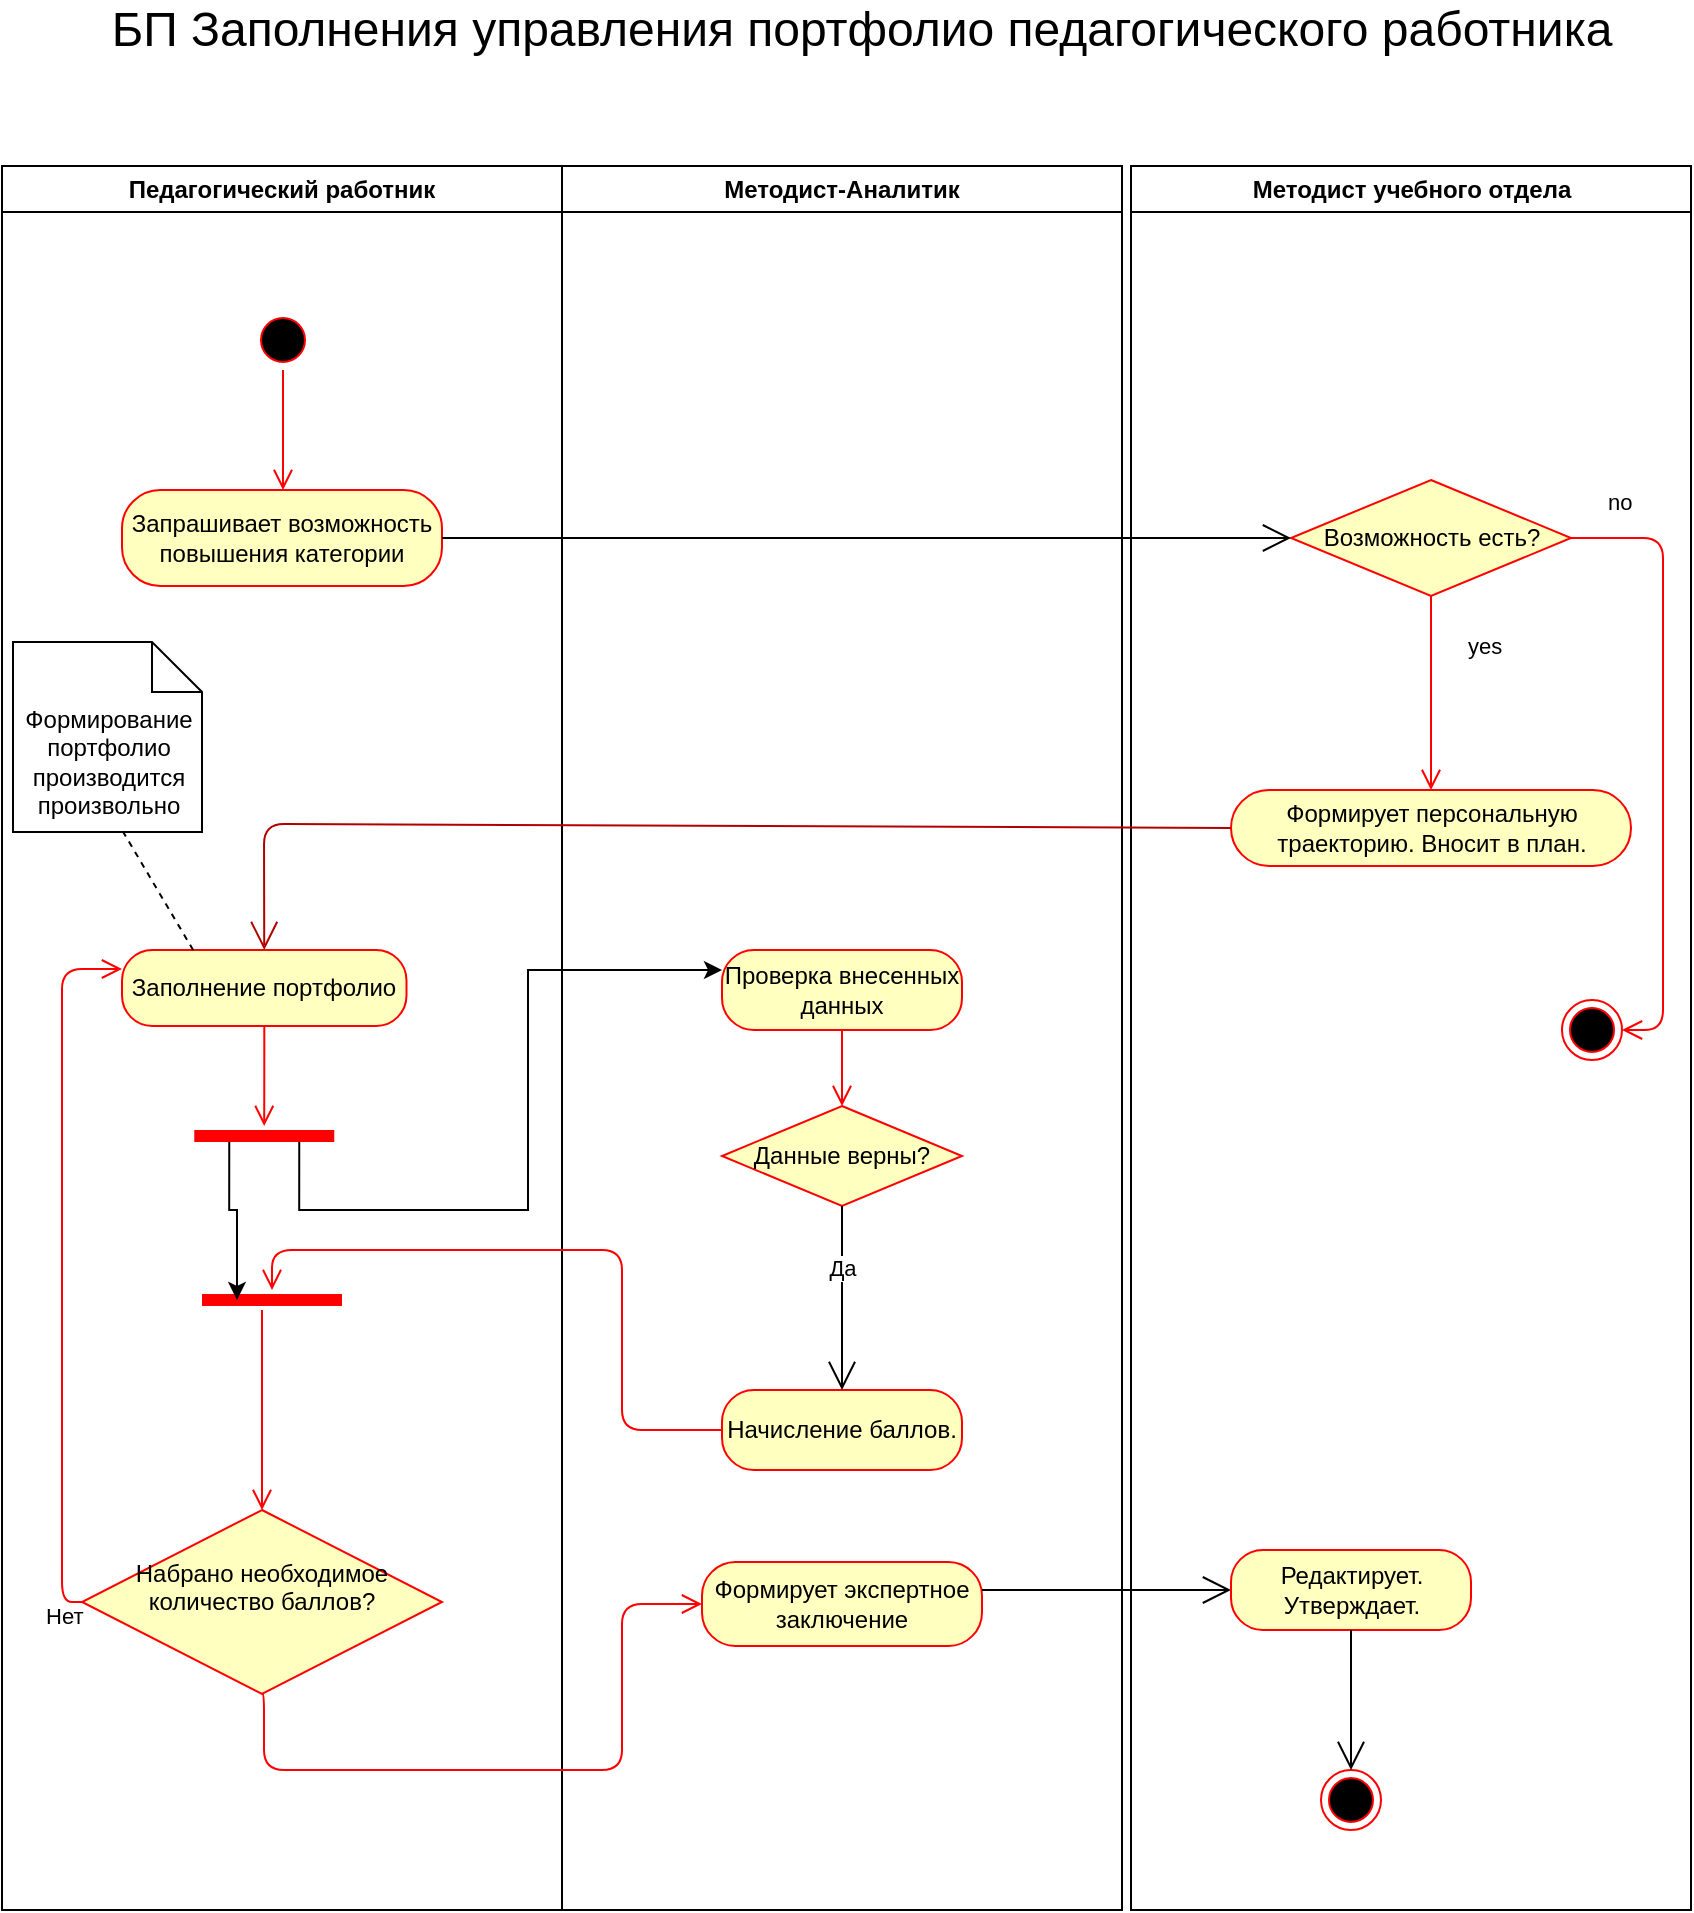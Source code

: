 <mxfile version="14.5.4" type="github">
  <diagram name="Page-1" id="e7e014a7-5840-1c2e-5031-d8a46d1fe8dd">
    <mxGraphModel dx="1422" dy="763" grid="1" gridSize="10" guides="1" tooltips="1" connect="1" arrows="1" fold="1" page="1" pageScale="1" pageWidth="1169" pageHeight="826" background="#ffffff" math="0" shadow="0">
      <root>
        <mxCell id="0" />
        <mxCell id="1" parent="0" />
        <mxCell id="2" value="Педагогический работник" style="swimlane;whiteSpace=wrap" parent="1" vertex="1">
          <mxGeometry x="160" y="128" width="280" height="872" as="geometry" />
        </mxCell>
        <mxCell id="MTfeiU3DSVLbZnVPrrDz-46" value="" style="ellipse;html=1;shape=startState;fillColor=#000000;strokeColor=#ff0000;" vertex="1" parent="2">
          <mxGeometry x="125.5" y="72" width="30" height="30" as="geometry" />
        </mxCell>
        <mxCell id="MTfeiU3DSVLbZnVPrrDz-47" value="" style="edgeStyle=orthogonalEdgeStyle;html=1;verticalAlign=bottom;endArrow=open;endSize=8;strokeColor=#ff0000;" edge="1" source="MTfeiU3DSVLbZnVPrrDz-46" parent="2">
          <mxGeometry relative="1" as="geometry">
            <mxPoint x="140.5" y="162" as="targetPoint" />
          </mxGeometry>
        </mxCell>
        <mxCell id="MTfeiU3DSVLbZnVPrrDz-52" value="Запрашивает возможность повышения категории" style="rounded=1;whiteSpace=wrap;html=1;arcSize=40;fontColor=#000000;fillColor=#ffffc0;strokeColor=#ff0000;" vertex="1" parent="2">
          <mxGeometry x="60" y="162" width="160" height="48" as="geometry" />
        </mxCell>
        <mxCell id="MTfeiU3DSVLbZnVPrrDz-82" value="Заполнение портфолио" style="rounded=1;whiteSpace=wrap;html=1;arcSize=40;fontColor=#000000;fillColor=#ffffc0;strokeColor=#ff0000;" vertex="1" parent="2">
          <mxGeometry x="60" y="392" width="142.25" height="38" as="geometry" />
        </mxCell>
        <mxCell id="MTfeiU3DSVLbZnVPrrDz-86" value="Формирование портфолио производится произвольно" style="shape=note2;boundedLbl=1;whiteSpace=wrap;html=1;size=25;verticalAlign=top;align=center;" vertex="1" parent="2">
          <mxGeometry x="5.5" y="238" width="94.5" height="95" as="geometry" />
        </mxCell>
        <mxCell id="MTfeiU3DSVLbZnVPrrDz-87" value="" style="endArrow=none;dashed=1;html=1;exitX=0.25;exitY=0;exitDx=0;exitDy=0;" edge="1" parent="2" source="MTfeiU3DSVLbZnVPrrDz-82">
          <mxGeometry width="50" height="50" relative="1" as="geometry">
            <mxPoint x="10" y="382" as="sourcePoint" />
            <mxPoint x="60" y="332" as="targetPoint" />
          </mxGeometry>
        </mxCell>
        <mxCell id="MTfeiU3DSVLbZnVPrrDz-104" value="&lt;div&gt;Набрано необходимое количество баллов?&lt;/div&gt;&lt;div&gt;&lt;br&gt;&lt;/div&gt;" style="rhombus;whiteSpace=wrap;html=1;fillColor=#ffffc0;strokeColor=#ff0000;" vertex="1" parent="2">
          <mxGeometry x="40" y="672" width="180" height="92" as="geometry" />
        </mxCell>
        <mxCell id="MTfeiU3DSVLbZnVPrrDz-105" value="Нет" style="edgeStyle=orthogonalEdgeStyle;html=1;align=left;verticalAlign=bottom;endArrow=open;endSize=8;strokeColor=#ff0000;exitX=0;exitY=0.5;exitDx=0;exitDy=0;entryX=0;entryY=0.25;entryDx=0;entryDy=0;" edge="1" source="MTfeiU3DSVLbZnVPrrDz-104" parent="2" target="MTfeiU3DSVLbZnVPrrDz-82">
          <mxGeometry x="-0.929" y="21" relative="1" as="geometry">
            <mxPoint x="270" y="602" as="targetPoint" />
            <mxPoint x="11" y="18" as="offset" />
          </mxGeometry>
        </mxCell>
        <mxCell id="MTfeiU3DSVLbZnVPrrDz-108" value="" style="shape=line;html=1;strokeWidth=6;strokeColor=#ff0000;" vertex="1" parent="2">
          <mxGeometry x="100" y="562" width="70" height="10" as="geometry" />
        </mxCell>
        <mxCell id="MTfeiU3DSVLbZnVPrrDz-109" value="" style="edgeStyle=orthogonalEdgeStyle;html=1;verticalAlign=bottom;endArrow=open;endSize=8;strokeColor=#ff0000;entryX=0.5;entryY=0;entryDx=0;entryDy=0;" edge="1" source="MTfeiU3DSVLbZnVPrrDz-108" parent="2" target="MTfeiU3DSVLbZnVPrrDz-104">
          <mxGeometry relative="1" as="geometry">
            <mxPoint x="140" y="642" as="targetPoint" />
            <Array as="points">
              <mxPoint x="130" y="602" />
              <mxPoint x="130" y="602" />
            </Array>
          </mxGeometry>
        </mxCell>
        <mxCell id="3" value="Методист-Аналитик" style="swimlane;whiteSpace=wrap" parent="1" vertex="1">
          <mxGeometry x="440" y="128" width="280" height="872" as="geometry" />
        </mxCell>
        <mxCell id="MTfeiU3DSVLbZnVPrrDz-90" value="Начисление баллов." style="rounded=1;whiteSpace=wrap;html=1;arcSize=40;fontColor=#000000;fillColor=#ffffc0;strokeColor=#ff0000;" vertex="1" parent="3">
          <mxGeometry x="80" y="612" width="120" height="40" as="geometry" />
        </mxCell>
        <mxCell id="MTfeiU3DSVLbZnVPrrDz-98" value="Проверка внесенных данных" style="rounded=1;whiteSpace=wrap;html=1;arcSize=40;fontColor=#000000;fillColor=#ffffc0;strokeColor=#ff0000;" vertex="1" parent="3">
          <mxGeometry x="80" y="392" width="120" height="40" as="geometry" />
        </mxCell>
        <mxCell id="MTfeiU3DSVLbZnVPrrDz-101" value="Данные верны?" style="rhombus;whiteSpace=wrap;html=1;fillColor=#ffffc0;strokeColor=#ff0000;" vertex="1" parent="3">
          <mxGeometry x="80" y="470" width="120" height="50" as="geometry" />
        </mxCell>
        <mxCell id="MTfeiU3DSVLbZnVPrrDz-99" value="" style="edgeStyle=orthogonalEdgeStyle;html=1;verticalAlign=bottom;endArrow=open;endSize=8;strokeColor=#ff0000;" edge="1" source="MTfeiU3DSVLbZnVPrrDz-98" parent="3" target="MTfeiU3DSVLbZnVPrrDz-101">
          <mxGeometry relative="1" as="geometry">
            <mxPoint x="140" y="472" as="targetPoint" />
          </mxGeometry>
        </mxCell>
        <mxCell id="MTfeiU3DSVLbZnVPrrDz-102" value="" style="endArrow=open;endFill=1;endSize=12;html=1;entryX=0.5;entryY=0;entryDx=0;entryDy=0;exitX=0.5;exitY=1;exitDx=0;exitDy=0;" edge="1" parent="3" source="MTfeiU3DSVLbZnVPrrDz-101" target="MTfeiU3DSVLbZnVPrrDz-90">
          <mxGeometry width="160" relative="1" as="geometry">
            <mxPoint x="10" y="382" as="sourcePoint" />
            <mxPoint x="170" y="382" as="targetPoint" />
          </mxGeometry>
        </mxCell>
        <mxCell id="MTfeiU3DSVLbZnVPrrDz-103" value="&lt;div&gt;Да&lt;/div&gt;" style="edgeLabel;html=1;align=center;verticalAlign=middle;resizable=0;points=[];" vertex="1" connectable="0" parent="MTfeiU3DSVLbZnVPrrDz-102">
          <mxGeometry x="-0.323" relative="1" as="geometry">
            <mxPoint as="offset" />
          </mxGeometry>
        </mxCell>
        <mxCell id="MTfeiU3DSVLbZnVPrrDz-116" value="Формирует экспертное заключение" style="rounded=1;whiteSpace=wrap;html=1;arcSize=40;fontColor=#000000;fillColor=#ffffc0;strokeColor=#ff0000;" vertex="1" parent="3">
          <mxGeometry x="70" y="698" width="140" height="42" as="geometry" />
        </mxCell>
        <mxCell id="MTfeiU3DSVLbZnVPrrDz-118" value="" style="endArrow=open;endFill=1;endSize=12;html=1;" edge="1" parent="3" target="MTfeiU3DSVLbZnVPrrDz-119">
          <mxGeometry width="160" relative="1" as="geometry">
            <mxPoint x="210" y="712" as="sourcePoint" />
            <mxPoint x="370" y="712" as="targetPoint" />
          </mxGeometry>
        </mxCell>
        <mxCell id="4" value="Методист учебного отдела" style="swimlane;whiteSpace=wrap" parent="1" vertex="1">
          <mxGeometry x="724.5" y="128" width="280" height="872" as="geometry" />
        </mxCell>
        <mxCell id="MTfeiU3DSVLbZnVPrrDz-76" value="Формирует персональную траекторию. Вносит в план." style="rounded=1;whiteSpace=wrap;html=1;arcSize=50;fontColor=#000000;fillColor=#ffffc0;strokeColor=#ff0000;" vertex="1" parent="4">
          <mxGeometry x="50" y="312" width="200" height="38" as="geometry" />
        </mxCell>
        <mxCell id="MTfeiU3DSVLbZnVPrrDz-78" value="Возможность есть?" style="rhombus;whiteSpace=wrap;html=1;fillColor=#ffffc0;strokeColor=#ff0000;" vertex="1" parent="4">
          <mxGeometry x="80" y="157" width="140" height="58" as="geometry" />
        </mxCell>
        <mxCell id="MTfeiU3DSVLbZnVPrrDz-79" value="no" style="edgeStyle=orthogonalEdgeStyle;html=1;align=left;verticalAlign=bottom;endArrow=open;endSize=8;strokeColor=#ff0000;entryX=0.5;entryY=0;entryDx=0;entryDy=0;" edge="1" source="MTfeiU3DSVLbZnVPrrDz-78" parent="4" target="MTfeiU3DSVLbZnVPrrDz-76">
          <mxGeometry x="-1" y="94" relative="1" as="geometry">
            <mxPoint x="135.5" y="352" as="targetPoint" />
            <Array as="points">
              <mxPoint x="150" y="292" />
              <mxPoint x="150" y="292" />
            </Array>
            <mxPoint x="-8" y="-38" as="offset" />
          </mxGeometry>
        </mxCell>
        <mxCell id="MTfeiU3DSVLbZnVPrrDz-81" value="" style="ellipse;html=1;shape=endState;fillColor=#000000;strokeColor=#ff0000;" vertex="1" parent="4">
          <mxGeometry x="215.5" y="417" width="30" height="30" as="geometry" />
        </mxCell>
        <mxCell id="MTfeiU3DSVLbZnVPrrDz-80" value="yes" style="edgeStyle=orthogonalEdgeStyle;html=1;align=left;verticalAlign=top;endArrow=open;endSize=8;strokeColor=#ff0000;" edge="1" source="MTfeiU3DSVLbZnVPrrDz-78" parent="4" target="MTfeiU3DSVLbZnVPrrDz-81">
          <mxGeometry x="-1" y="-68" relative="1" as="geometry">
            <mxPoint x="265.5" y="432" as="targetPoint" />
            <Array as="points">
              <mxPoint x="266" y="186" />
              <mxPoint x="266" y="432" />
            </Array>
            <mxPoint x="-54" y="-27" as="offset" />
          </mxGeometry>
        </mxCell>
        <mxCell id="MTfeiU3DSVLbZnVPrrDz-114" value="" style="ellipse;html=1;shape=endState;fillColor=#000000;strokeColor=#ff0000;" vertex="1" parent="4">
          <mxGeometry x="95" y="802" width="30" height="30" as="geometry" />
        </mxCell>
        <mxCell id="MTfeiU3DSVLbZnVPrrDz-119" value="Редактирует. Утверждает." style="rounded=1;whiteSpace=wrap;html=1;arcSize=40;fontColor=#000000;fillColor=#ffffc0;strokeColor=#ff0000;" vertex="1" parent="4">
          <mxGeometry x="50" y="692" width="120" height="40" as="geometry" />
        </mxCell>
        <mxCell id="MTfeiU3DSVLbZnVPrrDz-120" value="" style="endArrow=open;endFill=1;endSize=12;html=1;exitX=0.5;exitY=1;exitDx=0;exitDy=0;entryX=0.5;entryY=0;entryDx=0;entryDy=0;" edge="1" parent="4" source="MTfeiU3DSVLbZnVPrrDz-119" target="MTfeiU3DSVLbZnVPrrDz-114">
          <mxGeometry width="160" relative="1" as="geometry">
            <mxPoint x="115.5" y="762" as="sourcePoint" />
            <mxPoint x="275.5" y="762" as="targetPoint" />
          </mxGeometry>
        </mxCell>
        <mxCell id="MTfeiU3DSVLbZnVPrrDz-42" value="&lt;font style=&quot;font-size: 24px&quot;&gt;БП Заполнения управления портфолио педагогического работника&lt;/font&gt;" style="text;html=1;strokeColor=none;fillColor=none;align=center;verticalAlign=middle;whiteSpace=wrap;rounded=0;" vertex="1" parent="1">
          <mxGeometry x="200" y="50" width="780" height="20" as="geometry" />
        </mxCell>
        <mxCell id="MTfeiU3DSVLbZnVPrrDz-84" value="" style="endArrow=open;endFill=1;endSize=12;html=1;exitX=0;exitY=0.5;exitDx=0;exitDy=0;entryX=0.5;entryY=0;entryDx=0;entryDy=0;fillColor=#e51400;strokeColor=#B20000;" edge="1" parent="1" source="MTfeiU3DSVLbZnVPrrDz-76" target="MTfeiU3DSVLbZnVPrrDz-82">
          <mxGeometry width="160" relative="1" as="geometry">
            <mxPoint x="500" y="510" as="sourcePoint" />
            <mxPoint x="660" y="510" as="targetPoint" />
            <Array as="points">
              <mxPoint x="291" y="457" />
            </Array>
          </mxGeometry>
        </mxCell>
        <mxCell id="MTfeiU3DSVLbZnVPrrDz-96" style="edgeStyle=orthogonalEdgeStyle;rounded=0;orthogonalLoop=1;jettySize=auto;html=1;exitX=0.75;exitY=0.5;exitDx=0;exitDy=0;exitPerimeter=0;entryX=0;entryY=0.25;entryDx=0;entryDy=0;" edge="1" parent="1" source="MTfeiU3DSVLbZnVPrrDz-93" target="MTfeiU3DSVLbZnVPrrDz-98">
          <mxGeometry relative="1" as="geometry">
            <mxPoint x="318" y="650" as="targetPoint" />
            <Array as="points">
              <mxPoint x="309" y="650" />
              <mxPoint x="423" y="650" />
              <mxPoint x="423" y="530" />
            </Array>
          </mxGeometry>
        </mxCell>
        <mxCell id="MTfeiU3DSVLbZnVPrrDz-97" style="edgeStyle=orthogonalEdgeStyle;rounded=0;orthogonalLoop=1;jettySize=auto;html=1;exitX=0.25;exitY=0.5;exitDx=0;exitDy=0;exitPerimeter=0;entryX=0.25;entryY=0.5;entryDx=0;entryDy=0;entryPerimeter=0;" edge="1" parent="1" source="MTfeiU3DSVLbZnVPrrDz-93" target="MTfeiU3DSVLbZnVPrrDz-108">
          <mxGeometry relative="1" as="geometry">
            <mxPoint x="274" y="650" as="targetPoint" />
            <Array as="points">
              <mxPoint x="274" y="650" />
              <mxPoint x="278" y="650" />
            </Array>
          </mxGeometry>
        </mxCell>
        <mxCell id="MTfeiU3DSVLbZnVPrrDz-93" value="" style="shape=line;html=1;strokeWidth=6;strokeColor=#ff0000;" vertex="1" parent="1">
          <mxGeometry x="256.13" y="608" width="70" height="10" as="geometry" />
        </mxCell>
        <mxCell id="MTfeiU3DSVLbZnVPrrDz-95" value="" style="edgeStyle=orthogonalEdgeStyle;html=1;verticalAlign=bottom;endArrow=open;endSize=8;strokeColor=#ff0000;" edge="1" parent="1" source="MTfeiU3DSVLbZnVPrrDz-82" target="MTfeiU3DSVLbZnVPrrDz-93">
          <mxGeometry relative="1" as="geometry">
            <mxPoint x="301" y="610" as="targetPoint" />
            <mxPoint x="302.5" y="570" as="sourcePoint" />
            <Array as="points" />
          </mxGeometry>
        </mxCell>
        <mxCell id="MTfeiU3DSVLbZnVPrrDz-91" value="" style="edgeStyle=orthogonalEdgeStyle;html=1;verticalAlign=bottom;endArrow=open;endSize=8;strokeColor=#ff0000;" edge="1" source="MTfeiU3DSVLbZnVPrrDz-90" parent="1" target="MTfeiU3DSVLbZnVPrrDz-108">
          <mxGeometry relative="1" as="geometry">
            <mxPoint x="580" y="820" as="targetPoint" />
            <Array as="points">
              <mxPoint x="470" y="760" />
              <mxPoint x="470" y="670" />
              <mxPoint x="295" y="670" />
            </Array>
          </mxGeometry>
        </mxCell>
        <mxCell id="MTfeiU3DSVLbZnVPrrDz-113" value="" style="edgeStyle=orthogonalEdgeStyle;html=1;verticalAlign=bottom;endArrow=open;endSize=8;strokeColor=#ff0000;exitX=0.5;exitY=1;exitDx=0;exitDy=0;entryX=0;entryY=0.5;entryDx=0;entryDy=0;" edge="1" source="MTfeiU3DSVLbZnVPrrDz-104" parent="1" target="MTfeiU3DSVLbZnVPrrDz-116">
          <mxGeometry relative="1" as="geometry">
            <mxPoint x="290" y="950" as="targetPoint" />
            <Array as="points">
              <mxPoint x="291" y="892" />
              <mxPoint x="291" y="930" />
              <mxPoint x="470" y="930" />
              <mxPoint x="470" y="847" />
            </Array>
          </mxGeometry>
        </mxCell>
        <mxCell id="MTfeiU3DSVLbZnVPrrDz-115" value="" style="endArrow=open;endFill=1;endSize=12;html=1;entryX=0;entryY=0.5;entryDx=0;entryDy=0;" edge="1" parent="1" source="MTfeiU3DSVLbZnVPrrDz-52" target="MTfeiU3DSVLbZnVPrrDz-78">
          <mxGeometry width="160" relative="1" as="geometry">
            <mxPoint x="450" y="300" as="sourcePoint" />
            <mxPoint x="610" y="300" as="targetPoint" />
          </mxGeometry>
        </mxCell>
      </root>
    </mxGraphModel>
  </diagram>
</mxfile>
